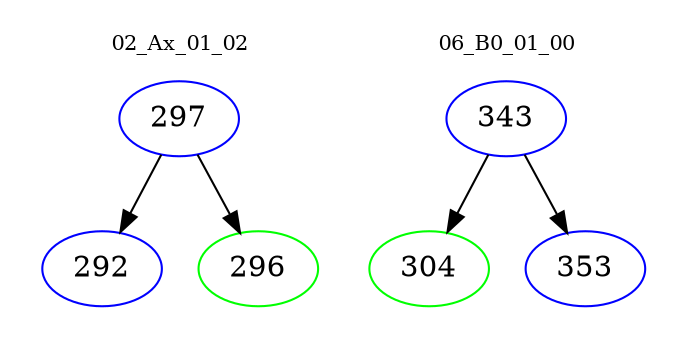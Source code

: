 digraph{
subgraph cluster_0 {
color = white
label = "02_Ax_01_02";
fontsize=10;
T0_297 [label="297", color="blue"]
T0_297 -> T0_292 [color="black"]
T0_292 [label="292", color="blue"]
T0_297 -> T0_296 [color="black"]
T0_296 [label="296", color="green"]
}
subgraph cluster_1 {
color = white
label = "06_B0_01_00";
fontsize=10;
T1_343 [label="343", color="blue"]
T1_343 -> T1_304 [color="black"]
T1_304 [label="304", color="green"]
T1_343 -> T1_353 [color="black"]
T1_353 [label="353", color="blue"]
}
}

